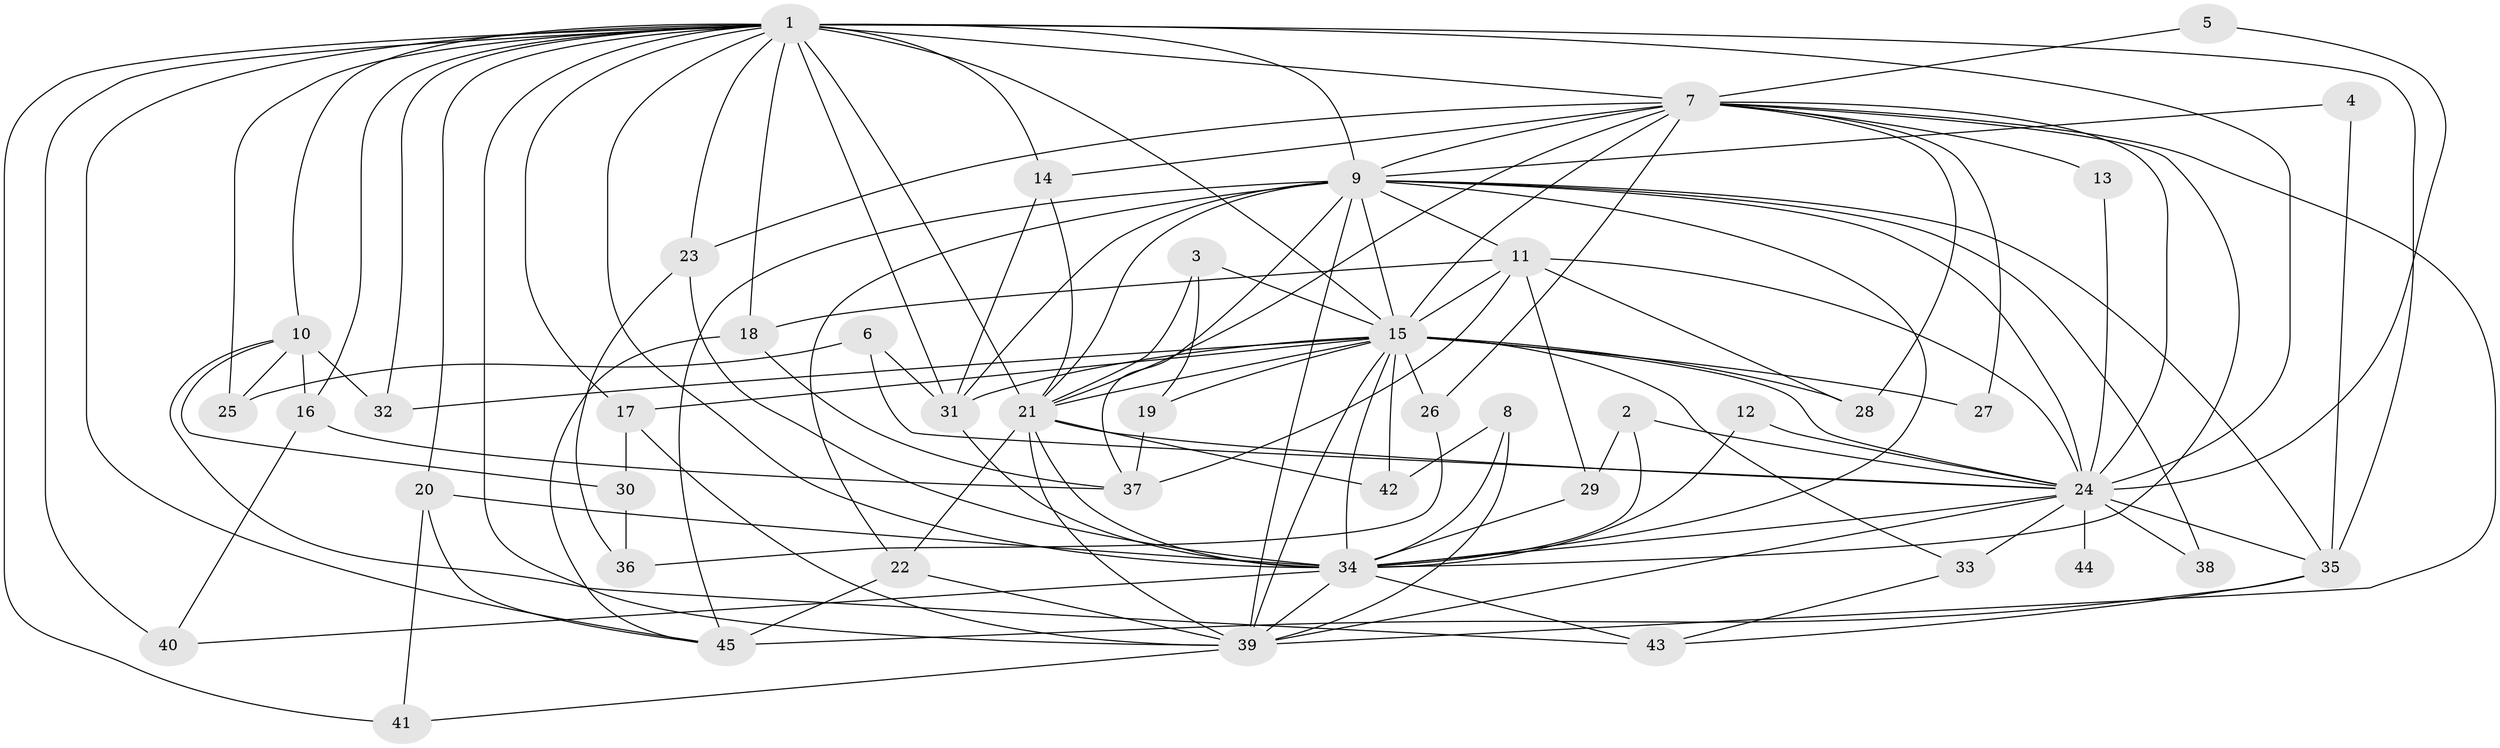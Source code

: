 // original degree distribution, {18: 0.022222222222222223, 15: 0.03333333333333333, 21: 0.022222222222222223, 22: 0.011111111111111112, 24: 0.011111111111111112, 16: 0.011111111111111112, 6: 0.03333333333333333, 7: 0.022222222222222223, 3: 0.23333333333333334, 2: 0.4888888888888889, 4: 0.08888888888888889, 5: 0.022222222222222223}
// Generated by graph-tools (version 1.1) at 2025/36/03/04/25 23:36:31]
// undirected, 45 vertices, 126 edges
graph export_dot {
  node [color=gray90,style=filled];
  1;
  2;
  3;
  4;
  5;
  6;
  7;
  8;
  9;
  10;
  11;
  12;
  13;
  14;
  15;
  16;
  17;
  18;
  19;
  20;
  21;
  22;
  23;
  24;
  25;
  26;
  27;
  28;
  29;
  30;
  31;
  32;
  33;
  34;
  35;
  36;
  37;
  38;
  39;
  40;
  41;
  42;
  43;
  44;
  45;
  1 -- 7 [weight=2.0];
  1 -- 9 [weight=6.0];
  1 -- 10 [weight=3.0];
  1 -- 14 [weight=1.0];
  1 -- 15 [weight=2.0];
  1 -- 16 [weight=1.0];
  1 -- 17 [weight=1.0];
  1 -- 18 [weight=1.0];
  1 -- 20 [weight=1.0];
  1 -- 21 [weight=2.0];
  1 -- 23 [weight=1.0];
  1 -- 24 [weight=3.0];
  1 -- 25 [weight=1.0];
  1 -- 31 [weight=1.0];
  1 -- 32 [weight=1.0];
  1 -- 34 [weight=2.0];
  1 -- 35 [weight=2.0];
  1 -- 39 [weight=3.0];
  1 -- 40 [weight=1.0];
  1 -- 41 [weight=1.0];
  1 -- 45 [weight=1.0];
  2 -- 24 [weight=1.0];
  2 -- 29 [weight=1.0];
  2 -- 34 [weight=1.0];
  3 -- 15 [weight=1.0];
  3 -- 19 [weight=1.0];
  3 -- 21 [weight=1.0];
  4 -- 9 [weight=1.0];
  4 -- 35 [weight=1.0];
  5 -- 7 [weight=1.0];
  5 -- 24 [weight=1.0];
  6 -- 24 [weight=1.0];
  6 -- 25 [weight=1.0];
  6 -- 31 [weight=1.0];
  7 -- 9 [weight=2.0];
  7 -- 13 [weight=1.0];
  7 -- 14 [weight=1.0];
  7 -- 15 [weight=1.0];
  7 -- 21 [weight=2.0];
  7 -- 23 [weight=1.0];
  7 -- 24 [weight=1.0];
  7 -- 26 [weight=1.0];
  7 -- 27 [weight=2.0];
  7 -- 28 [weight=1.0];
  7 -- 34 [weight=1.0];
  7 -- 39 [weight=1.0];
  8 -- 34 [weight=1.0];
  8 -- 39 [weight=1.0];
  8 -- 42 [weight=1.0];
  9 -- 11 [weight=1.0];
  9 -- 15 [weight=2.0];
  9 -- 21 [weight=2.0];
  9 -- 22 [weight=1.0];
  9 -- 24 [weight=3.0];
  9 -- 31 [weight=1.0];
  9 -- 34 [weight=3.0];
  9 -- 35 [weight=1.0];
  9 -- 37 [weight=1.0];
  9 -- 38 [weight=1.0];
  9 -- 39 [weight=2.0];
  9 -- 45 [weight=2.0];
  10 -- 16 [weight=1.0];
  10 -- 25 [weight=1.0];
  10 -- 30 [weight=1.0];
  10 -- 32 [weight=1.0];
  10 -- 43 [weight=1.0];
  11 -- 15 [weight=1.0];
  11 -- 18 [weight=1.0];
  11 -- 24 [weight=1.0];
  11 -- 28 [weight=1.0];
  11 -- 29 [weight=1.0];
  11 -- 37 [weight=1.0];
  12 -- 24 [weight=1.0];
  12 -- 34 [weight=1.0];
  13 -- 24 [weight=1.0];
  14 -- 21 [weight=1.0];
  14 -- 31 [weight=1.0];
  15 -- 17 [weight=2.0];
  15 -- 19 [weight=1.0];
  15 -- 21 [weight=1.0];
  15 -- 24 [weight=1.0];
  15 -- 26 [weight=2.0];
  15 -- 27 [weight=1.0];
  15 -- 28 [weight=1.0];
  15 -- 31 [weight=2.0];
  15 -- 32 [weight=1.0];
  15 -- 33 [weight=1.0];
  15 -- 34 [weight=1.0];
  15 -- 39 [weight=1.0];
  15 -- 42 [weight=2.0];
  16 -- 37 [weight=1.0];
  16 -- 40 [weight=1.0];
  17 -- 30 [weight=1.0];
  17 -- 39 [weight=1.0];
  18 -- 37 [weight=1.0];
  18 -- 45 [weight=1.0];
  19 -- 37 [weight=1.0];
  20 -- 34 [weight=1.0];
  20 -- 41 [weight=1.0];
  20 -- 45 [weight=1.0];
  21 -- 22 [weight=1.0];
  21 -- 24 [weight=1.0];
  21 -- 34 [weight=2.0];
  21 -- 39 [weight=1.0];
  21 -- 42 [weight=1.0];
  22 -- 39 [weight=1.0];
  22 -- 45 [weight=1.0];
  23 -- 34 [weight=1.0];
  23 -- 36 [weight=1.0];
  24 -- 33 [weight=1.0];
  24 -- 34 [weight=1.0];
  24 -- 35 [weight=1.0];
  24 -- 38 [weight=1.0];
  24 -- 39 [weight=1.0];
  24 -- 44 [weight=1.0];
  26 -- 36 [weight=1.0];
  29 -- 34 [weight=1.0];
  30 -- 36 [weight=1.0];
  31 -- 34 [weight=1.0];
  33 -- 43 [weight=1.0];
  34 -- 39 [weight=2.0];
  34 -- 40 [weight=1.0];
  34 -- 43 [weight=1.0];
  35 -- 43 [weight=1.0];
  35 -- 45 [weight=1.0];
  39 -- 41 [weight=1.0];
}
